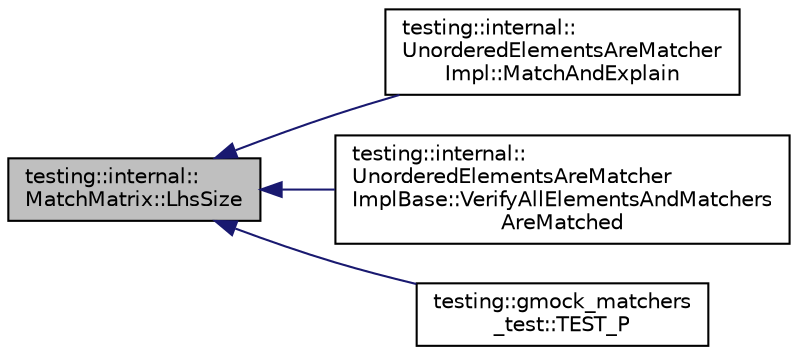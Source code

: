 digraph "testing::internal::MatchMatrix::LhsSize"
{
  edge [fontname="Helvetica",fontsize="10",labelfontname="Helvetica",labelfontsize="10"];
  node [fontname="Helvetica",fontsize="10",shape=record];
  rankdir="LR";
  Node11 [label="testing::internal::\lMatchMatrix::LhsSize",height=0.2,width=0.4,color="black", fillcolor="grey75", style="filled", fontcolor="black"];
  Node11 -> Node12 [dir="back",color="midnightblue",fontsize="10",style="solid",fontname="Helvetica"];
  Node12 [label="testing::internal::\lUnorderedElementsAreMatcher\lImpl::MatchAndExplain",height=0.2,width=0.4,color="black", fillcolor="white", style="filled",URL="$df/df0/classtesting_1_1internal_1_1_unordered_elements_are_matcher_impl.html#a4031291eef9be8c1e9e1effdd02c4334"];
  Node11 -> Node13 [dir="back",color="midnightblue",fontsize="10",style="solid",fontname="Helvetica"];
  Node13 [label="testing::internal::\lUnorderedElementsAreMatcher\lImplBase::VerifyAllElementsAndMatchers\lAreMatched",height=0.2,width=0.4,color="black", fillcolor="white", style="filled",URL="$de/d3d/classtesting_1_1internal_1_1_unordered_elements_are_matcher_impl_base.html#a2acbd8f42cb60d9b6d5d7779f156798d"];
  Node11 -> Node14 [dir="back",color="midnightblue",fontsize="10",style="solid",fontname="Helvetica"];
  Node14 [label="testing::gmock_matchers\l_test::TEST_P",height=0.2,width=0.4,color="black", fillcolor="white", style="filled",URL="$d5/de1/namespacetesting_1_1gmock__matchers__test.html#a20589d957fcfe5399e249084dbc23e82"];
}
